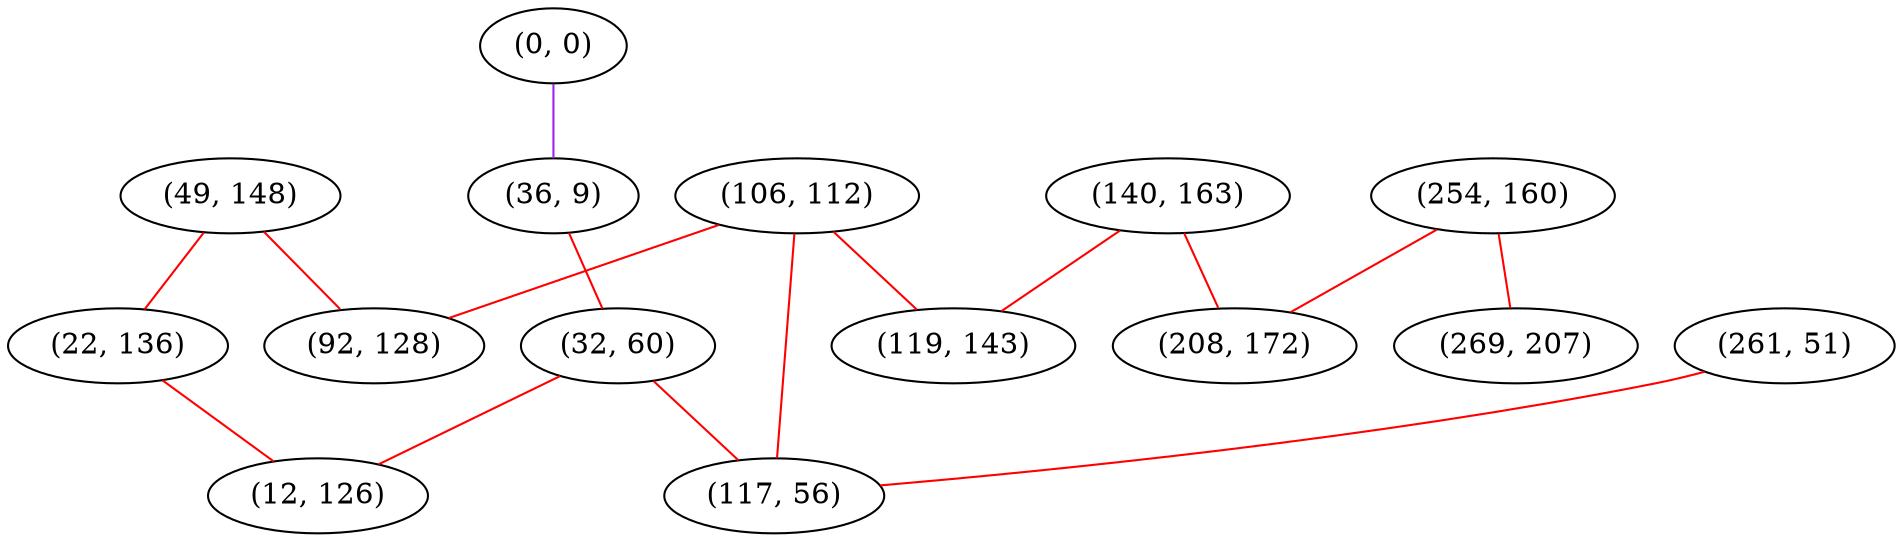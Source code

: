 graph "" {
"(0, 0)";
"(36, 9)";
"(254, 160)";
"(140, 163)";
"(106, 112)";
"(269, 207)";
"(49, 148)";
"(261, 51)";
"(208, 172)";
"(22, 136)";
"(92, 128)";
"(32, 60)";
"(119, 143)";
"(117, 56)";
"(12, 126)";
"(0, 0)" -- "(36, 9)"  [color=purple, key=0, weight=4];
"(36, 9)" -- "(32, 60)"  [color=red, key=0, weight=1];
"(254, 160)" -- "(269, 207)"  [color=red, key=0, weight=1];
"(254, 160)" -- "(208, 172)"  [color=red, key=0, weight=1];
"(140, 163)" -- "(119, 143)"  [color=red, key=0, weight=1];
"(140, 163)" -- "(208, 172)"  [color=red, key=0, weight=1];
"(106, 112)" -- "(119, 143)"  [color=red, key=0, weight=1];
"(106, 112)" -- "(117, 56)"  [color=red, key=0, weight=1];
"(106, 112)" -- "(92, 128)"  [color=red, key=0, weight=1];
"(49, 148)" -- "(22, 136)"  [color=red, key=0, weight=1];
"(49, 148)" -- "(92, 128)"  [color=red, key=0, weight=1];
"(261, 51)" -- "(117, 56)"  [color=red, key=0, weight=1];
"(22, 136)" -- "(12, 126)"  [color=red, key=0, weight=1];
"(32, 60)" -- "(12, 126)"  [color=red, key=0, weight=1];
"(32, 60)" -- "(117, 56)"  [color=red, key=0, weight=1];
}
